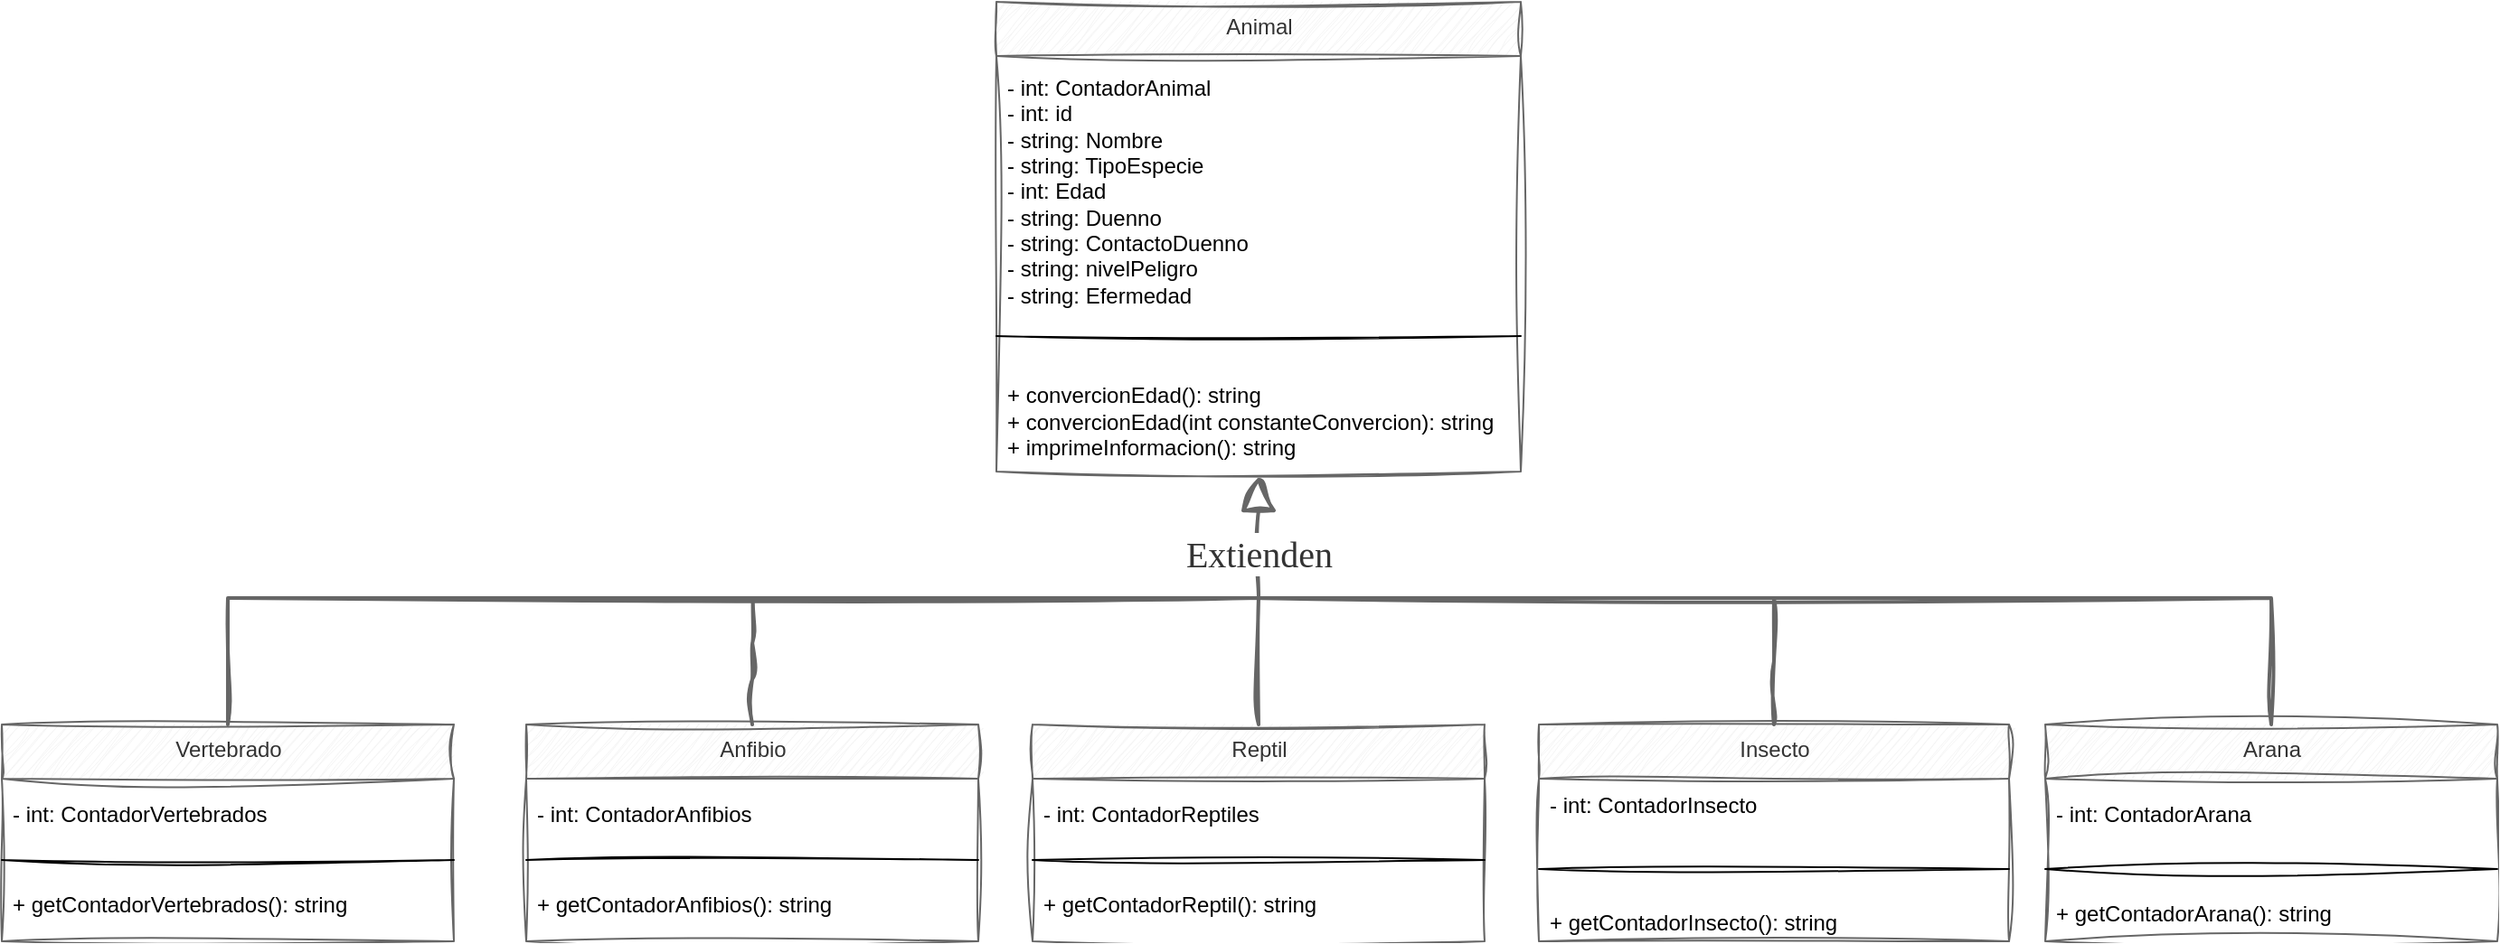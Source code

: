 <mxfile>
    <diagram id="yveVzkc2vd2By8JwsRWd" name="Página-1">
        <mxGraphModel dx="1823" dy="571" grid="0" gridSize="10" guides="1" tooltips="1" connect="1" arrows="1" fold="1" page="1" pageScale="1" pageWidth="827" pageHeight="1169" background="#ffffff" math="0" shadow="0">
            <root>
                <mxCell id="0"/>
                <mxCell id="1" parent="0"/>
                <mxCell id="3" value="Animal" style="swimlane;fontStyle=0;align=center;verticalAlign=top;childLayout=stackLayout;horizontal=1;startSize=30;horizontalStack=0;resizeParent=1;resizeParentMax=0;resizeLast=0;collapsible=0;marginBottom=0;sketch=1;curveFitting=1;jiggle=2;fontColor=#333333;html=1;fillColor=#f5f5f5;strokeColor=#666666;" parent="1" vertex="1">
                    <mxGeometry x="-225" y="350" width="290" height="260" as="geometry"/>
                </mxCell>
                <mxCell id="5" value="- int: ContadorAnimal&lt;br&gt;- int: id&lt;br&gt;- string: Nombre&lt;br&gt;- string: TipoEspecie&lt;br&gt;- int: Edad&lt;br&gt;- string: Duenno&lt;br&gt;- string: ContactoDuenno&lt;br&gt;- string: nivelPeligro&lt;br&gt;- string: Efermedad" style="text;html=1;align=left;verticalAlign=middle;spacingLeft=4;spacingRight=4;overflow=hidden;rotatable=0;points=[[0,0.5],[1,0.5]];portConstraint=eastwest;sketch=1;curveFitting=1;jiggle=2;fontColor=#000000;" parent="3" vertex="1">
                    <mxGeometry y="30" width="290" height="150" as="geometry"/>
                </mxCell>
                <mxCell id="8" value="" style="line;strokeWidth=1;fillColor=none;align=left;verticalAlign=middle;spacingTop=-1;spacingLeft=3;spacingRight=3;rotatable=0;labelPosition=right;points=[];portConstraint=eastwest;sketch=1;curveFitting=1;jiggle=2;fontColor=#000000;" parent="3" vertex="1">
                    <mxGeometry y="180" width="290" height="10" as="geometry"/>
                </mxCell>
                <mxCell id="10" value="&lt;br&gt;+ convercionEdad(): string&lt;br&gt;+ convercionEdad(int constanteConvercion): string&lt;br&gt;+ imprimeInformacion(): string" style="text;html=1;strokeColor=none;fillColor=none;align=left;verticalAlign=middle;spacingLeft=4;spacingRight=4;overflow=hidden;rotatable=0;points=[[0,0.5],[1,0.5]];portConstraint=eastwest;sketch=1;curveFitting=1;jiggle=2;fontColor=#000000;" parent="3" vertex="1">
                    <mxGeometry y="190" width="290" height="70" as="geometry"/>
                </mxCell>
                <mxCell id="50" style="edgeStyle=elbowEdgeStyle;rounded=1;elbow=vertical;html=1;exitX=0.5;exitY=0;exitDx=0;exitDy=0;strokeWidth=2;endArrow=none;endFill=0;startSize=0;endSize=15;sketch=1;curveFitting=1;jiggle=2;fontColor=#000000;fillColor=#f5f5f5;strokeColor=#666666;" parent="1" source="11" edge="1">
                    <mxGeometry relative="1" as="geometry">
                        <mxPoint x="-359.714" y="680" as="targetPoint"/>
                    </mxGeometry>
                </mxCell>
                <mxCell id="11" value="Anfibio" style="swimlane;fontStyle=0;align=center;verticalAlign=top;childLayout=stackLayout;horizontal=1;startSize=30;horizontalStack=0;resizeParent=1;resizeParentMax=0;resizeLast=0;collapsible=0;marginBottom=0;html=1;sketch=1;curveFitting=1;jiggle=2;fontColor=#333333;fillColor=#f5f5f5;strokeColor=#666666;" parent="1" vertex="1">
                    <mxGeometry x="-485" y="750" width="250" height="120" as="geometry"/>
                </mxCell>
                <mxCell id="13" value="- int: Contador&lt;span style=&quot;text-align: center;&quot;&gt;Anfibios&lt;/span&gt;" style="text;html=1;strokeColor=none;fillColor=none;align=left;verticalAlign=middle;spacingLeft=4;spacingRight=4;overflow=hidden;rotatable=0;points=[[0,0.5],[1,0.5]];portConstraint=eastwest;sketch=1;curveFitting=1;jiggle=2;fontColor=#000000;" parent="11" vertex="1">
                    <mxGeometry y="30" width="250" height="40" as="geometry"/>
                </mxCell>
                <mxCell id="14" value="" style="line;strokeWidth=1;fillColor=none;align=left;verticalAlign=middle;spacingTop=-1;spacingLeft=3;spacingRight=3;rotatable=0;labelPosition=right;points=[];portConstraint=eastwest;sketch=1;curveFitting=1;jiggle=2;fontColor=#000000;" parent="11" vertex="1">
                    <mxGeometry y="70" width="250" height="10" as="geometry"/>
                </mxCell>
                <mxCell id="43" value="&lt;div style=&quot;text-align: left;&quot;&gt;&lt;span style=&quot;background-color: initial; text-align: center;&quot;&gt;+ getContadorAnfibios&lt;/span&gt;&lt;span style=&quot;background-color: initial; text-align: center;&quot;&gt;(): string&lt;/span&gt;&lt;/div&gt;" style="text;html=1;strokeColor=none;fillColor=none;align=left;verticalAlign=middle;spacingLeft=4;spacingRight=4;overflow=hidden;rotatable=0;points=[[0,0.5],[1,0.5]];portConstraint=eastwest;sketch=1;curveFitting=1;jiggle=2;fontColor=#000000;" parent="11" vertex="1">
                    <mxGeometry y="80" width="250" height="40" as="geometry"/>
                </mxCell>
                <mxCell id="51" style="edgeStyle=elbowEdgeStyle;rounded=1;elbow=vertical;html=1;strokeWidth=2;endArrow=none;endFill=0;startSize=0;endSize=15;sketch=1;curveFitting=1;jiggle=2;fontColor=#000000;fillColor=#f5f5f5;strokeColor=#666666;" parent="1" source="25" edge="1">
                    <mxGeometry relative="1" as="geometry">
                        <mxPoint x="-80" y="680" as="targetPoint"/>
                        <Array as="points">
                            <mxPoint x="-80" y="680"/>
                        </Array>
                    </mxGeometry>
                </mxCell>
                <mxCell id="25" value="Reptil" style="swimlane;fontStyle=0;align=center;verticalAlign=top;childLayout=stackLayout;horizontal=1;startSize=30;horizontalStack=0;resizeParent=1;resizeParentMax=0;resizeLast=0;collapsible=0;marginBottom=0;html=1;sketch=1;curveFitting=1;jiggle=2;fontColor=#333333;fillColor=#f5f5f5;strokeColor=#666666;" parent="1" vertex="1">
                    <mxGeometry x="-205" y="750" width="250" height="120" as="geometry"/>
                </mxCell>
                <mxCell id="26" value="- int: ContadorReptiles" style="text;html=1;strokeColor=none;fillColor=none;align=left;verticalAlign=middle;spacingLeft=4;spacingRight=4;overflow=hidden;rotatable=0;points=[[0,0.5],[1,0.5]];portConstraint=eastwest;sketch=1;curveFitting=1;jiggle=2;fontColor=#000000;" parent="25" vertex="1">
                    <mxGeometry y="30" width="250" height="40" as="geometry"/>
                </mxCell>
                <mxCell id="27" value="" style="line;strokeWidth=1;fillColor=none;align=left;verticalAlign=middle;spacingTop=-1;spacingLeft=3;spacingRight=3;rotatable=0;labelPosition=right;points=[];portConstraint=eastwest;sketch=1;curveFitting=1;jiggle=2;fontColor=#000000;" parent="25" vertex="1">
                    <mxGeometry y="70" width="250" height="10" as="geometry"/>
                </mxCell>
                <mxCell id="42" value="&lt;div style=&quot;text-align: left;&quot;&gt;&lt;span style=&quot;background-color: initial; text-align: center;&quot;&gt;+ getContadorReptil&lt;/span&gt;&lt;span style=&quot;background-color: initial; text-align: center;&quot;&gt;(): string&lt;/span&gt;&lt;/div&gt;" style="text;html=1;strokeColor=none;fillColor=none;align=left;verticalAlign=middle;spacingLeft=4;spacingRight=4;overflow=hidden;rotatable=0;points=[[0,0.5],[1,0.5]];portConstraint=eastwest;sketch=1;curveFitting=1;jiggle=2;fontColor=#000000;" parent="25" vertex="1">
                    <mxGeometry y="80" width="250" height="40" as="geometry"/>
                </mxCell>
                <mxCell id="55" style="edgeStyle=elbowEdgeStyle;rounded=0;html=1;strokeWidth=2;endArrow=none;endFill=0;startSize=0;endSize=2;targetPerimeterSpacing=6;sketch=1;curveFitting=1;jiggle=2;fontColor=#000000;fillColor=#f5f5f5;strokeColor=#666666;" parent="1" source="28" edge="1">
                    <mxGeometry relative="1" as="geometry">
                        <mxPoint x="205" y="680" as="targetPoint"/>
                    </mxGeometry>
                </mxCell>
                <mxCell id="28" value="&lt;span style=&quot;text-align: left;&quot;&gt;Insecto&lt;/span&gt;" style="swimlane;fontStyle=0;align=center;verticalAlign=top;childLayout=stackLayout;horizontal=1;startSize=30;horizontalStack=0;resizeParent=1;resizeParentMax=0;resizeLast=0;collapsible=0;marginBottom=0;html=1;sketch=1;curveFitting=1;jiggle=2;fontColor=#333333;fillColor=#f5f5f5;strokeColor=#666666;" parent="1" vertex="1">
                    <mxGeometry x="75" y="750" width="260" height="120" as="geometry"/>
                </mxCell>
                <mxCell id="29" value="- int: ContadorInsecto" style="text;html=1;strokeColor=none;fillColor=none;align=left;verticalAlign=middle;spacingLeft=4;spacingRight=4;overflow=hidden;rotatable=0;points=[[0,0.5],[1,0.5]];portConstraint=eastwest;sketch=1;curveFitting=1;jiggle=2;fontColor=#000000;" parent="28" vertex="1">
                    <mxGeometry y="30" width="260" height="30" as="geometry"/>
                </mxCell>
                <mxCell id="30" value="" style="line;strokeWidth=1;fillColor=none;align=left;verticalAlign=middle;spacingTop=-1;spacingLeft=3;spacingRight=3;rotatable=0;labelPosition=right;points=[];portConstraint=eastwest;sketch=1;curveFitting=1;jiggle=2;fontColor=#000000;" parent="28" vertex="1">
                    <mxGeometry y="60" width="260" height="40" as="geometry"/>
                </mxCell>
                <mxCell id="40" value="&lt;span style=&quot;text-align: center;&quot;&gt;+ getContador&lt;/span&gt;Insecto&lt;span style=&quot;text-align: center;&quot;&gt;(): string&lt;/span&gt;" style="text;html=1;strokeColor=none;fillColor=none;align=left;verticalAlign=middle;spacingLeft=4;spacingRight=4;overflow=hidden;rotatable=0;points=[[0,0.5],[1,0.5]];portConstraint=eastwest;sketch=1;curveFitting=1;jiggle=2;fontColor=#000000;" parent="28" vertex="1">
                    <mxGeometry y="100" width="260" height="20" as="geometry"/>
                </mxCell>
                <mxCell id="48" style="edgeStyle=elbowEdgeStyle;html=1;elbow=vertical;endArrow=block;endFill=0;strokeWidth=2;rounded=0;startSize=0;endSize=15;entryX=0.5;entryY=1.033;entryDx=0;entryDy=0;entryPerimeter=0;sketch=1;curveFitting=1;jiggle=2;fontColor=#000000;fillColor=#f5f5f5;strokeColor=#666666;" parent="1" source="31" target="10" edge="1">
                    <mxGeometry relative="1" as="geometry">
                        <mxPoint x="-115" y="640" as="targetPoint"/>
                        <Array as="points">
                            <mxPoint x="-75" y="680"/>
                            <mxPoint x="-75" y="680"/>
                            <mxPoint x="-95" y="680"/>
                        </Array>
                    </mxGeometry>
                </mxCell>
                <mxCell id="56" value="Extienden" style="edgeLabel;align=center;verticalAlign=middle;resizable=0;points=[];fontSize=20;fontFamily=Architects Daughter;fontColor=#333333;labelBackgroundColor=#FFFFFF;html=1;labelBorderColor=none;" parent="48" vertex="1" connectable="0">
                    <mxGeometry x="0.88" relative="1" as="geometry">
                        <mxPoint as="offset"/>
                    </mxGeometry>
                </mxCell>
                <mxCell id="31" value="Vertebrado" style="swimlane;fontStyle=0;align=center;verticalAlign=top;childLayout=stackLayout;horizontal=1;startSize=30;horizontalStack=0;resizeParent=1;resizeParentMax=0;resizeLast=0;collapsible=0;marginBottom=0;html=1;sketch=1;curveFitting=1;jiggle=2;fontColor=#333333;fillColor=#f5f5f5;strokeColor=#666666;" parent="1" vertex="1">
                    <mxGeometry x="-775" y="750" width="250" height="120" as="geometry"/>
                </mxCell>
                <mxCell id="32" value="- int: ContadorVertebrados" style="text;html=1;strokeColor=none;fillColor=none;align=left;verticalAlign=middle;spacingLeft=4;spacingRight=4;overflow=hidden;rotatable=0;points=[[0,0.5],[1,0.5]];portConstraint=eastwest;sketch=1;curveFitting=1;jiggle=2;fontColor=#000000;" parent="31" vertex="1">
                    <mxGeometry y="30" width="250" height="40" as="geometry"/>
                </mxCell>
                <mxCell id="33" value="" style="line;strokeWidth=1;fillColor=none;align=left;verticalAlign=middle;spacingTop=-1;spacingLeft=3;spacingRight=3;rotatable=0;labelPosition=right;points=[];portConstraint=eastwest;sketch=1;curveFitting=1;jiggle=2;fontColor=#000000;" parent="31" vertex="1">
                    <mxGeometry y="70" width="250" height="10" as="geometry"/>
                </mxCell>
                <mxCell id="45" value="&lt;div style=&quot;text-align: left;&quot;&gt;&lt;span style=&quot;background-color: initial; text-align: center;&quot;&gt;+ getContadorVertebrados&lt;/span&gt;&lt;span style=&quot;background-color: initial; text-align: center;&quot;&gt;(): string&lt;/span&gt;&lt;/div&gt;" style="text;html=1;strokeColor=none;fillColor=none;align=left;verticalAlign=middle;spacingLeft=4;spacingRight=4;overflow=hidden;rotatable=0;points=[[0,0.5],[1,0.5]];portConstraint=eastwest;sketch=1;curveFitting=1;jiggle=2;fontColor=#000000;" parent="31" vertex="1">
                    <mxGeometry y="80" width="250" height="40" as="geometry"/>
                </mxCell>
                <mxCell id="34" value="&lt;span style=&quot;text-align: left;&quot;&gt;Arana&lt;/span&gt;" style="swimlane;fontStyle=0;align=center;verticalAlign=top;childLayout=stackLayout;horizontal=1;startSize=30;horizontalStack=0;resizeParent=1;resizeParentMax=0;resizeLast=0;collapsible=0;marginBottom=0;html=1;sketch=1;curveFitting=1;jiggle=2;fontColor=#333333;fillColor=#f5f5f5;strokeColor=#666666;" parent="1" vertex="1">
                    <mxGeometry x="355" y="750" width="250" height="120" as="geometry"/>
                </mxCell>
                <mxCell id="35" value="- int: ContadorArana" style="text;html=1;strokeColor=none;fillColor=none;align=left;verticalAlign=middle;spacingLeft=4;spacingRight=4;overflow=hidden;rotatable=0;points=[[0,0.5],[1,0.5]];portConstraint=eastwest;sketch=1;curveFitting=1;jiggle=2;fontColor=#000000;" parent="34" vertex="1">
                    <mxGeometry y="30" width="250" height="40" as="geometry"/>
                </mxCell>
                <mxCell id="36" value="" style="line;strokeWidth=1;fillColor=none;align=left;verticalAlign=middle;spacingTop=-1;spacingLeft=3;spacingRight=3;rotatable=0;labelPosition=right;points=[];portConstraint=eastwest;sketch=1;curveFitting=1;jiggle=2;fontColor=#000000;" parent="34" vertex="1">
                    <mxGeometry y="70" width="250" height="20" as="geometry"/>
                </mxCell>
                <mxCell id="41" value="&lt;span style=&quot;text-align: center;&quot;&gt;+ getContadorArana(): string&lt;/span&gt;" style="text;html=1;strokeColor=none;fillColor=none;align=left;verticalAlign=middle;spacingLeft=4;spacingRight=4;overflow=hidden;rotatable=0;points=[[0,0.5],[1,0.5]];portConstraint=eastwest;sketch=1;curveFitting=1;jiggle=2;fontColor=#000000;" parent="34" vertex="1">
                    <mxGeometry y="90" width="250" height="30" as="geometry"/>
                </mxCell>
                <mxCell id="54" style="edgeStyle=elbowEdgeStyle;rounded=0;html=1;strokeWidth=2;endArrow=none;endFill=0;startSize=0;endSize=2;targetPerimeterSpacing=6;exitX=0.5;exitY=0;exitDx=0;exitDy=0;sketch=1;curveFitting=1;jiggle=2;fontColor=#000000;strokeColor=#666666;fillColor=#f5f5f5;" parent="1" source="34" edge="1">
                    <mxGeometry relative="1" as="geometry">
                        <mxPoint x="-85" y="680" as="targetPoint"/>
                        <mxPoint x="215" y="760.0" as="sourcePoint"/>
                        <Array as="points">
                            <mxPoint x="480" y="720"/>
                            <mxPoint x="485" y="720"/>
                        </Array>
                    </mxGeometry>
                </mxCell>
            </root>
        </mxGraphModel>
    </diagram>
</mxfile>